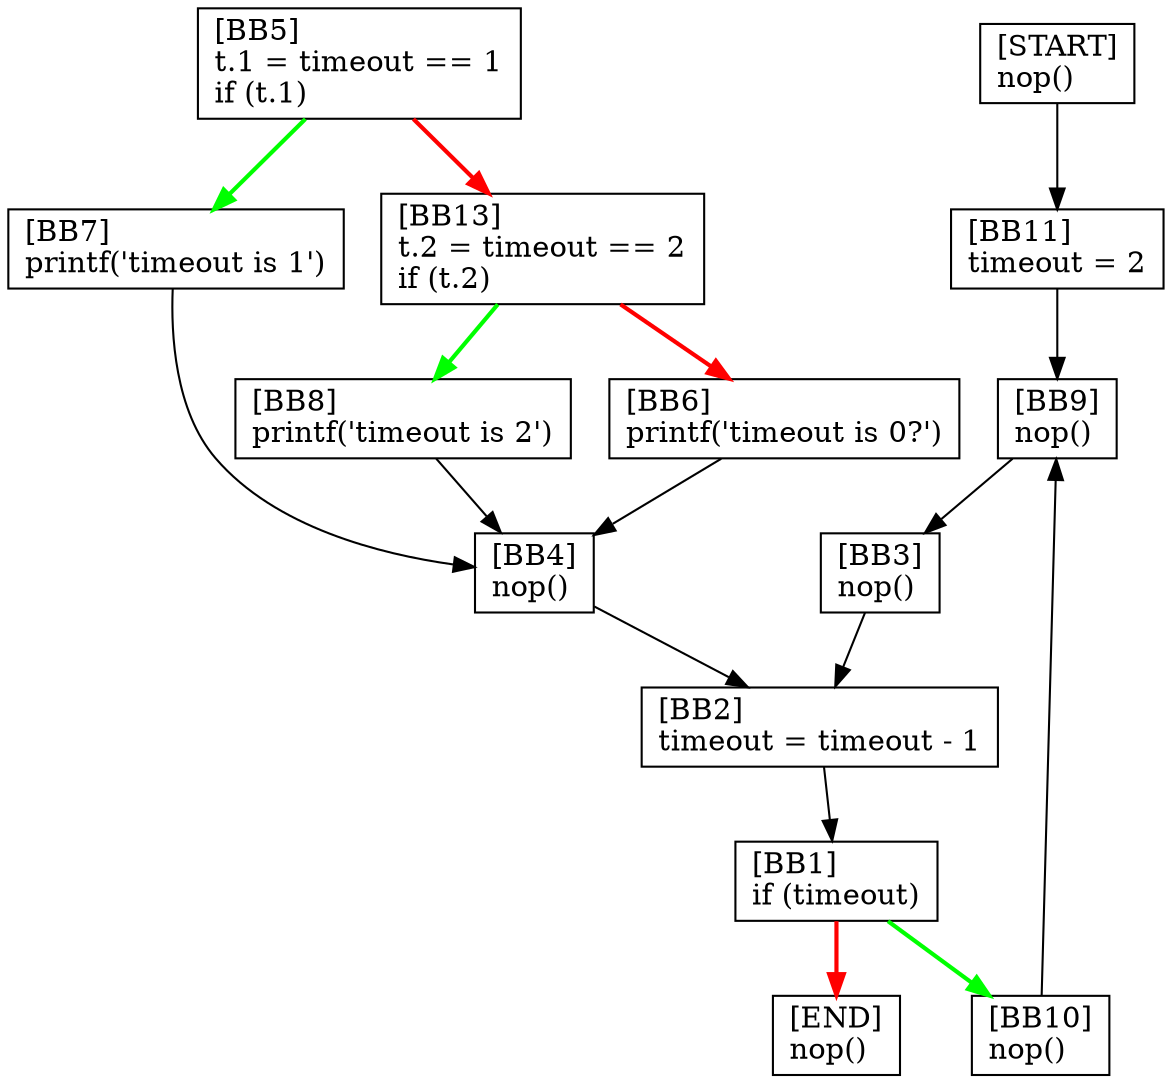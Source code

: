 digraph {
  node [shape=box]
  BB11 [label="[BB11]\ltimeout = 2\l"];
  BB10 [label="[BB10]\lnop()\l"];
  BB9 [label="[BB9]\lnop()\l"];
  BB8 [label="[BB8]\lprintf('timeout is 2')\l"];
  BB7 [label="[BB7]\lprintf('timeout is 1')\l"];
  BB6 [label="[BB6]\lprintf('timeout is 0?')\l"];
  BB13 [label="[BB13]\lt.2 = timeout == 2\lif (t.2)\l"];
  BB1 [label="[BB1]\lif (timeout)\l"];
  START [label="[START]\lnop()\l"];
  END [label="[END]\lnop()\l"];
  BB2 [label="[BB2]\ltimeout = timeout - 1\l"];
  BB3 [label="[BB3]\lnop()\l"];
  BB4 [label="[BB4]\lnop()\l"];
  BB5 [label="[BB5]\lt.1 = timeout == 1\lif (t.1)\l"];
  BB7 -> BB4;
  START -> BB11;
  BB5 -> BB7 [color=green, penwidth=2];
  BB13 -> BB8 [color=green, penwidth=2];
  BB1 -> BB10 [color=green, penwidth=2];
  BB5 -> BB13 [color=red, penwidth=2];
  BB10 -> BB9;
  BB1 -> END [color=red, penwidth=2];
  BB8 -> BB4;
  BB13 -> BB6 [color=red, penwidth=2];
  BB9 -> BB3;
  BB11 -> BB9;
  BB6 -> BB4;
  BB3 -> BB2;
  BB2 -> BB1;
  BB4 -> BB2;
}
